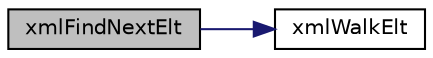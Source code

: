 digraph "xmlFindNextElt"
{
  edge [fontname="Helvetica",fontsize="10",labelfontname="Helvetica",labelfontsize="10"];
  node [fontname="Helvetica",fontsize="10",shape=record];
  rankdir="LR";
  Node1 [label="xmlFindNextElt",height=0.2,width=0.4,color="black", fillcolor="grey75", style="filled", fontcolor="black"];
  Node1 -> Node2 [color="midnightblue",fontsize="10",style="solid",fontname="Helvetica"];
  Node2 [label="xmlWalkElt",height=0.2,width=0.4,color="black", fillcolor="white", style="filled",URL="$xml_8cpp.html#ac90743b129257ddb7eb0ec6c999fee16"];
}
